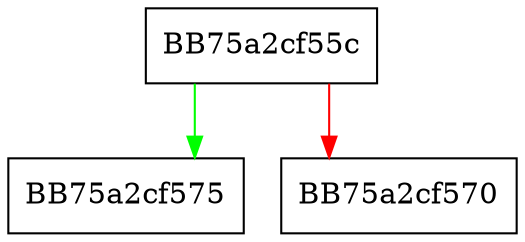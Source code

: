 digraph GetSignerInfo {
  node [shape="box"];
  graph [splines=ortho];
  BB75a2cf55c -> BB75a2cf575 [color="green"];
  BB75a2cf55c -> BB75a2cf570 [color="red"];
}